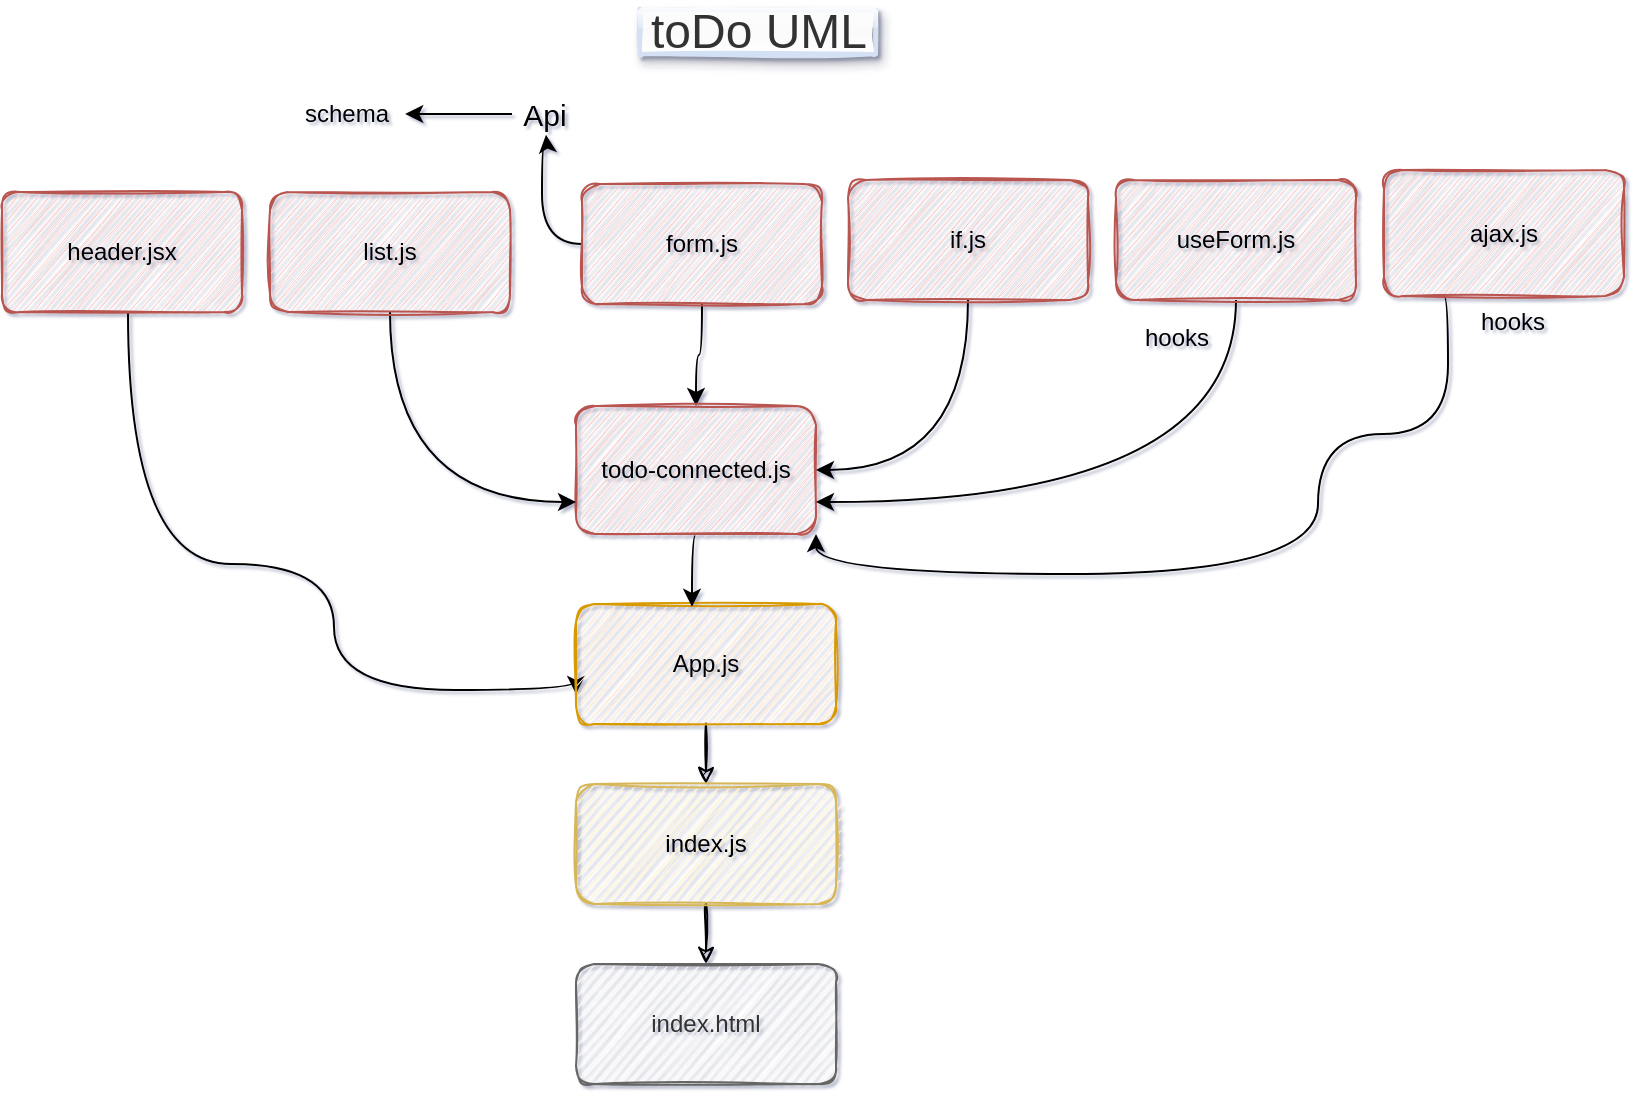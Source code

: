 <mxfile version="14.8.0" type="github">
  <diagram id="Vh3gzTRx76sYJ0MUS5VW" name="Page-1">
    <mxGraphModel dx="1250" dy="581" grid="0" gridSize="10" guides="1" tooltips="1" connect="1" arrows="1" fold="1" page="1" pageScale="1" pageWidth="827" pageHeight="1169" math="0" shadow="1">
      <root>
        <mxCell id="0" />
        <mxCell id="1" parent="0" />
        <mxCell id="2I-l5TKikd3HnTWQH8Fd-38" style="edgeStyle=orthogonalEdgeStyle;curved=1;rounded=0;orthogonalLoop=1;jettySize=auto;html=1;entryX=0;entryY=0.75;entryDx=0;entryDy=0;" edge="1" parent="1" source="6DVgpbjEEhV9NSC0daGQ-1" target="6DVgpbjEEhV9NSC0daGQ-11">
          <mxGeometry relative="1" as="geometry">
            <Array as="points">
              <mxPoint x="73" y="312" />
              <mxPoint x="176" y="312" />
              <mxPoint x="176" y="375" />
            </Array>
          </mxGeometry>
        </mxCell>
        <mxCell id="6DVgpbjEEhV9NSC0daGQ-1" value="header.jsx" style="whiteSpace=wrap;html=1;fillColor=#f8cecc;strokeColor=#b85450;sketch=1;rounded=1;" parent="1" vertex="1">
          <mxGeometry x="10" y="126" width="120" height="60" as="geometry" />
        </mxCell>
        <mxCell id="2I-l5TKikd3HnTWQH8Fd-49" style="edgeStyle=orthogonalEdgeStyle;curved=1;rounded=0;orthogonalLoop=1;jettySize=auto;html=1;exitX=0.5;exitY=1;exitDx=0;exitDy=0;entryX=0.5;entryY=0;entryDx=0;entryDy=0;" edge="1" parent="1" source="6DVgpbjEEhV9NSC0daGQ-3" target="2I-l5TKikd3HnTWQH8Fd-2">
          <mxGeometry relative="1" as="geometry" />
        </mxCell>
        <mxCell id="2I-l5TKikd3HnTWQH8Fd-55" style="edgeStyle=orthogonalEdgeStyle;curved=1;rounded=0;orthogonalLoop=1;jettySize=auto;html=1;" edge="1" parent="1" source="6DVgpbjEEhV9NSC0daGQ-3">
          <mxGeometry relative="1" as="geometry">
            <mxPoint x="282.0" y="97.4" as="targetPoint" />
          </mxGeometry>
        </mxCell>
        <mxCell id="6DVgpbjEEhV9NSC0daGQ-3" value="form.js" style="whiteSpace=wrap;html=1;fillColor=#f8cecc;strokeColor=#b85450;sketch=1;rounded=1;" parent="1" vertex="1">
          <mxGeometry x="300" y="122" width="120" height="60" as="geometry" />
        </mxCell>
        <mxCell id="6DVgpbjEEhV9NSC0daGQ-20" style="edgeStyle=orthogonalEdgeStyle;orthogonalLoop=1;jettySize=auto;html=1;exitX=0.5;exitY=1;exitDx=0;exitDy=0;entryX=0.5;entryY=0;entryDx=0;entryDy=0;curved=1;sketch=1;" parent="1" source="6DVgpbjEEhV9NSC0daGQ-11" target="6DVgpbjEEhV9NSC0daGQ-16" edge="1">
          <mxGeometry relative="1" as="geometry" />
        </mxCell>
        <mxCell id="6DVgpbjEEhV9NSC0daGQ-11" value="App.js" style="whiteSpace=wrap;html=1;fillColor=#ffe6cc;strokeColor=#d79b00;sketch=1;rounded=1;" parent="1" vertex="1">
          <mxGeometry x="297" y="332" width="130" height="60" as="geometry" />
        </mxCell>
        <mxCell id="6DVgpbjEEhV9NSC0daGQ-21" style="edgeStyle=orthogonalEdgeStyle;orthogonalLoop=1;jettySize=auto;html=1;exitX=0.5;exitY=1;exitDx=0;exitDy=0;entryX=0.5;entryY=0;entryDx=0;entryDy=0;curved=1;sketch=1;" parent="1" source="6DVgpbjEEhV9NSC0daGQ-16" target="6DVgpbjEEhV9NSC0daGQ-18" edge="1">
          <mxGeometry relative="1" as="geometry" />
        </mxCell>
        <mxCell id="6DVgpbjEEhV9NSC0daGQ-16" value="index.js" style="whiteSpace=wrap;html=1;fillColor=#fff2cc;strokeColor=#d6b656;sketch=1;rounded=1;" parent="1" vertex="1">
          <mxGeometry x="297" y="422" width="130" height="60" as="geometry" />
        </mxCell>
        <mxCell id="6DVgpbjEEhV9NSC0daGQ-18" value="index.html" style="whiteSpace=wrap;html=1;fillColor=#f5f5f5;strokeColor=#666666;fontColor=#333333;sketch=1;rounded=1;" parent="1" vertex="1">
          <mxGeometry x="297" y="512" width="130" height="60" as="geometry" />
        </mxCell>
        <mxCell id="6DVgpbjEEhV9NSC0daGQ-24" value="&lt;font style=&quot;font-size: 24px&quot;&gt;toDo UML&lt;/font&gt;" style="text;html=1;align=center;verticalAlign=middle;resizable=0;points=[];autosize=1;strokeWidth=2;fillColor=#f5f5f5;fontColor=#333333;gradientColor=#ffffff;strokeColor=#D4E1F5;rounded=1;glass=1;shadow=1;sketch=1;arcSize=0;" parent="1" vertex="1">
          <mxGeometry x="329" y="35" width="118" height="22" as="geometry" />
        </mxCell>
        <mxCell id="2I-l5TKikd3HnTWQH8Fd-34" style="edgeStyle=orthogonalEdgeStyle;curved=1;rounded=0;orthogonalLoop=1;jettySize=auto;html=1;exitX=0.5;exitY=1;exitDx=0;exitDy=0;entryX=0.446;entryY=0.023;entryDx=0;entryDy=0;entryPerimeter=0;" edge="1" parent="1" source="2I-l5TKikd3HnTWQH8Fd-2" target="6DVgpbjEEhV9NSC0daGQ-11">
          <mxGeometry relative="1" as="geometry" />
        </mxCell>
        <mxCell id="2I-l5TKikd3HnTWQH8Fd-2" value="todo-connected.js" style="whiteSpace=wrap;html=1;fillColor=#f8cecc;strokeColor=#b85450;sketch=1;rounded=1;" vertex="1" parent="1">
          <mxGeometry x="297" y="233" width="120" height="64" as="geometry" />
        </mxCell>
        <mxCell id="2I-l5TKikd3HnTWQH8Fd-39" style="edgeStyle=orthogonalEdgeStyle;curved=1;rounded=0;orthogonalLoop=1;jettySize=auto;html=1;exitX=0.5;exitY=1;exitDx=0;exitDy=0;entryX=0;entryY=0.75;entryDx=0;entryDy=0;" edge="1" parent="1" source="2I-l5TKikd3HnTWQH8Fd-35" target="2I-l5TKikd3HnTWQH8Fd-2">
          <mxGeometry relative="1" as="geometry" />
        </mxCell>
        <mxCell id="2I-l5TKikd3HnTWQH8Fd-35" value="list.js" style="whiteSpace=wrap;html=1;fillColor=#f8cecc;strokeColor=#b85450;sketch=1;rounded=1;" vertex="1" parent="1">
          <mxGeometry x="144" y="126" width="120" height="60" as="geometry" />
        </mxCell>
        <mxCell id="2I-l5TKikd3HnTWQH8Fd-47" style="edgeStyle=orthogonalEdgeStyle;curved=1;rounded=0;orthogonalLoop=1;jettySize=auto;html=1;exitX=0.5;exitY=1;exitDx=0;exitDy=0;entryX=1;entryY=0.5;entryDx=0;entryDy=0;" edge="1" parent="1" source="2I-l5TKikd3HnTWQH8Fd-37" target="2I-l5TKikd3HnTWQH8Fd-2">
          <mxGeometry relative="1" as="geometry" />
        </mxCell>
        <mxCell id="2I-l5TKikd3HnTWQH8Fd-37" value="if.js" style="whiteSpace=wrap;html=1;fillColor=#f8cecc;strokeColor=#b85450;sketch=1;rounded=1;" vertex="1" parent="1">
          <mxGeometry x="433" y="120" width="120" height="60" as="geometry" />
        </mxCell>
        <mxCell id="2I-l5TKikd3HnTWQH8Fd-48" style="edgeStyle=orthogonalEdgeStyle;curved=1;rounded=0;orthogonalLoop=1;jettySize=auto;html=1;exitX=0.5;exitY=1;exitDx=0;exitDy=0;entryX=1;entryY=0.75;entryDx=0;entryDy=0;" edge="1" parent="1" source="2I-l5TKikd3HnTWQH8Fd-45" target="2I-l5TKikd3HnTWQH8Fd-2">
          <mxGeometry relative="1" as="geometry" />
        </mxCell>
        <mxCell id="2I-l5TKikd3HnTWQH8Fd-45" value="useForm.js" style="whiteSpace=wrap;html=1;fillColor=#f8cecc;strokeColor=#b85450;sketch=1;rounded=1;" vertex="1" parent="1">
          <mxGeometry x="567" y="120" width="120" height="60" as="geometry" />
        </mxCell>
        <mxCell id="2I-l5TKikd3HnTWQH8Fd-50" value="hooks" style="text;html=1;align=center;verticalAlign=middle;resizable=0;points=[];autosize=1;strokeColor=none;" vertex="1" parent="1">
          <mxGeometry x="576" y="190" width="42" height="18" as="geometry" />
        </mxCell>
        <mxCell id="2I-l5TKikd3HnTWQH8Fd-52" style="edgeStyle=orthogonalEdgeStyle;curved=1;rounded=0;orthogonalLoop=1;jettySize=auto;html=1;entryX=1;entryY=1;entryDx=0;entryDy=0;exitX=0.25;exitY=1;exitDx=0;exitDy=0;" edge="1" parent="1" source="2I-l5TKikd3HnTWQH8Fd-51" target="2I-l5TKikd3HnTWQH8Fd-2">
          <mxGeometry relative="1" as="geometry">
            <mxPoint x="733" y="189" as="sourcePoint" />
            <Array as="points">
              <mxPoint x="733" y="178" />
              <mxPoint x="733" y="247" />
              <mxPoint x="668" y="247" />
              <mxPoint x="668" y="317" />
              <mxPoint x="417" y="317" />
            </Array>
          </mxGeometry>
        </mxCell>
        <mxCell id="2I-l5TKikd3HnTWQH8Fd-51" value="ajax.js" style="whiteSpace=wrap;html=1;fillColor=#f8cecc;strokeColor=#b85450;sketch=1;rounded=1;" vertex="1" parent="1">
          <mxGeometry x="701" y="115" width="120" height="63" as="geometry" />
        </mxCell>
        <mxCell id="2I-l5TKikd3HnTWQH8Fd-53" value="hooks" style="text;html=1;align=center;verticalAlign=middle;resizable=0;points=[];autosize=1;strokeColor=none;" vertex="1" parent="1">
          <mxGeometry x="744" y="182" width="42" height="18" as="geometry" />
        </mxCell>
        <mxCell id="2I-l5TKikd3HnTWQH8Fd-57" style="edgeStyle=orthogonalEdgeStyle;curved=1;rounded=0;orthogonalLoop=1;jettySize=auto;html=1;" edge="1" parent="1" source="2I-l5TKikd3HnTWQH8Fd-56">
          <mxGeometry relative="1" as="geometry">
            <mxPoint x="211.6" y="87" as="targetPoint" />
          </mxGeometry>
        </mxCell>
        <mxCell id="2I-l5TKikd3HnTWQH8Fd-56" value="&lt;font style=&quot;font-size: 15px&quot;&gt;Api&lt;/font&gt;" style="text;html=1;align=center;verticalAlign=middle;resizable=0;points=[];autosize=1;strokeColor=none;" vertex="1" parent="1">
          <mxGeometry x="265" y="78" width="32" height="18" as="geometry" />
        </mxCell>
        <mxCell id="2I-l5TKikd3HnTWQH8Fd-58" value="schema" style="text;html=1;align=center;verticalAlign=middle;resizable=0;points=[];autosize=1;strokeColor=none;" vertex="1" parent="1">
          <mxGeometry x="156" y="78" width="52" height="18" as="geometry" />
        </mxCell>
      </root>
    </mxGraphModel>
  </diagram>
</mxfile>
